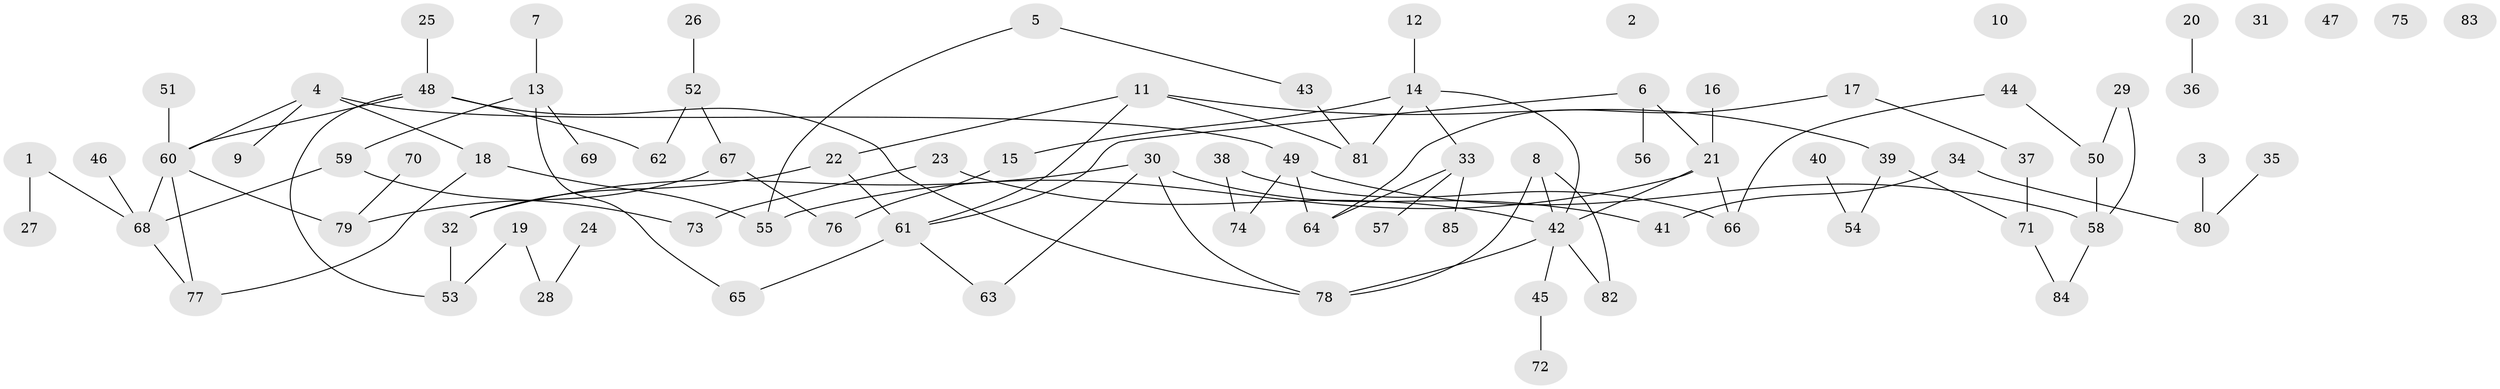 // coarse degree distribution, {3: 0.32608695652173914, 7: 0.021739130434782608, 2: 0.32608695652173914, 4: 0.13043478260869565, 6: 0.021739130434782608, 1: 0.15217391304347827, 5: 0.021739130434782608}
// Generated by graph-tools (version 1.1) at 2025/48/03/04/25 22:48:30]
// undirected, 85 vertices, 98 edges
graph export_dot {
  node [color=gray90,style=filled];
  1;
  2;
  3;
  4;
  5;
  6;
  7;
  8;
  9;
  10;
  11;
  12;
  13;
  14;
  15;
  16;
  17;
  18;
  19;
  20;
  21;
  22;
  23;
  24;
  25;
  26;
  27;
  28;
  29;
  30;
  31;
  32;
  33;
  34;
  35;
  36;
  37;
  38;
  39;
  40;
  41;
  42;
  43;
  44;
  45;
  46;
  47;
  48;
  49;
  50;
  51;
  52;
  53;
  54;
  55;
  56;
  57;
  58;
  59;
  60;
  61;
  62;
  63;
  64;
  65;
  66;
  67;
  68;
  69;
  70;
  71;
  72;
  73;
  74;
  75;
  76;
  77;
  78;
  79;
  80;
  81;
  82;
  83;
  84;
  85;
  1 -- 27;
  1 -- 68;
  3 -- 80;
  4 -- 9;
  4 -- 18;
  4 -- 49;
  4 -- 60;
  5 -- 43;
  5 -- 55;
  6 -- 21;
  6 -- 56;
  6 -- 61;
  7 -- 13;
  8 -- 42;
  8 -- 78;
  8 -- 82;
  11 -- 22;
  11 -- 39;
  11 -- 61;
  11 -- 81;
  12 -- 14;
  13 -- 59;
  13 -- 65;
  13 -- 69;
  14 -- 15;
  14 -- 33;
  14 -- 42;
  14 -- 81;
  15 -- 76;
  16 -- 21;
  17 -- 37;
  17 -- 64;
  18 -- 55;
  18 -- 77;
  19 -- 28;
  19 -- 53;
  20 -- 36;
  21 -- 42;
  21 -- 55;
  21 -- 66;
  22 -- 32;
  22 -- 61;
  23 -- 42;
  23 -- 73;
  24 -- 28;
  25 -- 48;
  26 -- 52;
  29 -- 50;
  29 -- 58;
  30 -- 32;
  30 -- 41;
  30 -- 63;
  30 -- 78;
  32 -- 53;
  33 -- 57;
  33 -- 64;
  33 -- 85;
  34 -- 41;
  34 -- 80;
  35 -- 80;
  37 -- 71;
  38 -- 66;
  38 -- 74;
  39 -- 54;
  39 -- 71;
  40 -- 54;
  42 -- 45;
  42 -- 78;
  42 -- 82;
  43 -- 81;
  44 -- 50;
  44 -- 66;
  45 -- 72;
  46 -- 68;
  48 -- 53;
  48 -- 60;
  48 -- 62;
  48 -- 78;
  49 -- 58;
  49 -- 64;
  49 -- 74;
  50 -- 58;
  51 -- 60;
  52 -- 62;
  52 -- 67;
  58 -- 84;
  59 -- 68;
  59 -- 73;
  60 -- 68;
  60 -- 77;
  60 -- 79;
  61 -- 63;
  61 -- 65;
  67 -- 76;
  67 -- 79;
  68 -- 77;
  70 -- 79;
  71 -- 84;
}
